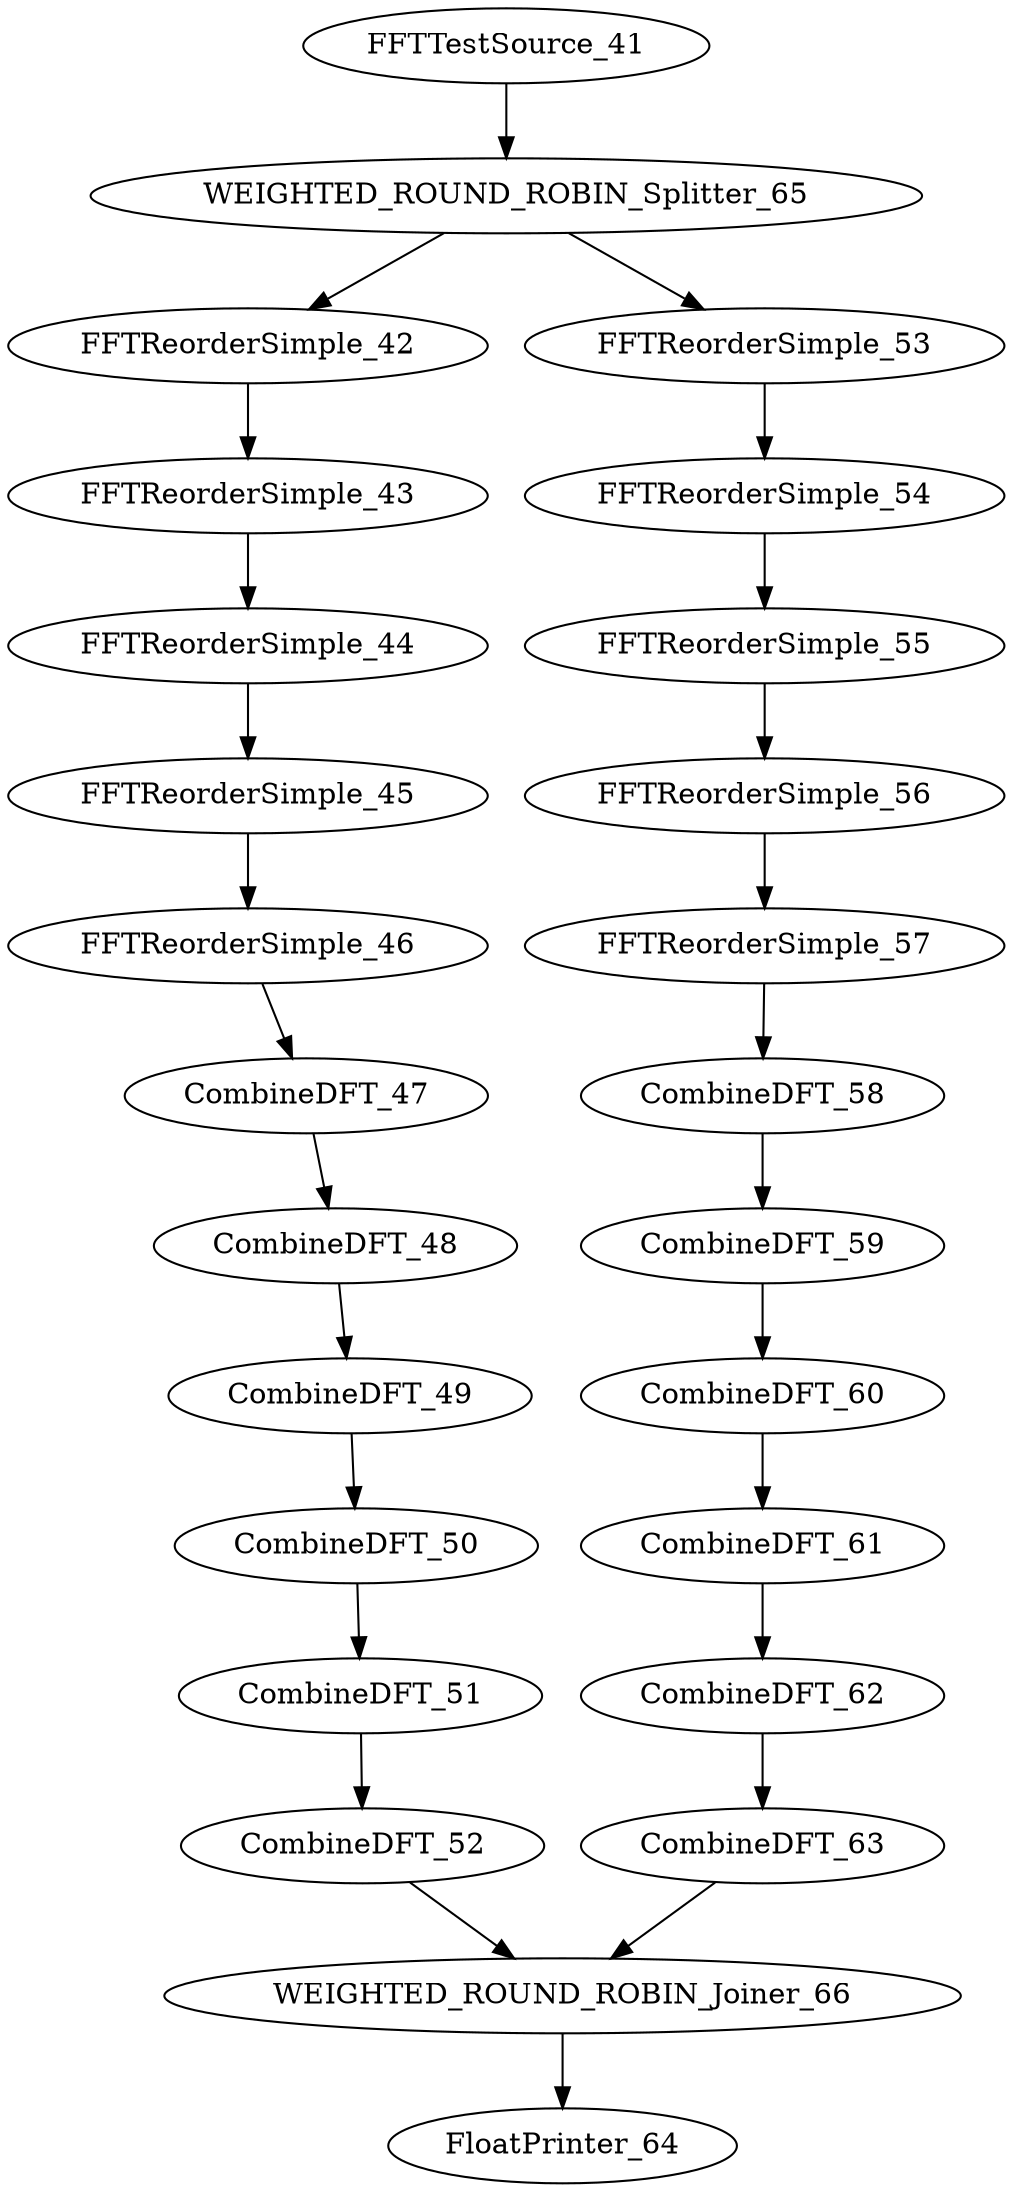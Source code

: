 digraph FFT2_73 {
node0 [label="FFTTestSource_41", push="256", pop="0", peek="0", pushType="float", popType="void", peekType="void", codeSize="40 b", stackSize="32 b", work="632"];
node1 [label="WEIGHTED_ROUND_ROBIN_Splitter_65", push="256", pop="256", peek="0", pushType="float", popType="float", peekType="void", codeSize="42 b", stackSize="96 b", work="0"];
node0 -> node1;
node2 [label="FFTReorderSimple_42", push="128", pop="128", peek="128", pushType="float", popType="float", peekType="float", codeSize="114 b", stackSize="32 b", work="1472"];
node1 -> node2;
node3 [label="FFTReorderSimple_43", push="128", pop="128", peek="128", pushType="float", popType="float", peekType="float", codeSize="114 b", stackSize="32 b", work="736"];
node2 -> node3;
node4 [label="FFTReorderSimple_44", push="128", pop="128", peek="128", pushType="float", popType="float", peekType="float", codeSize="114 b", stackSize="32 b", work="368"];
node3 -> node4;
node5 [label="FFTReorderSimple_45", push="128", pop="128", peek="128", pushType="float", popType="float", peekType="float", codeSize="114 b", stackSize="32 b", work="184"];
node4 -> node5;
node6 [label="FFTReorderSimple_46", push="128", pop="128", peek="128", pushType="float", popType="float", peekType="float", codeSize="114 b", stackSize="32 b", work="92"];
node5 -> node6;
node7 [label="CombineDFT_47", push="128", pop="128", peek="128", pushType="float", popType="float", peekType="float", codeSize="228 b", stackSize="448 b", work="77"];
node6 -> node7;
node8 [label="CombineDFT_48", push="128", pop="128", peek="128", pushType="float", popType="float", peekType="float", codeSize="228 b", stackSize="576 b", work="154"];
node7 -> node8;
node9 [label="CombineDFT_49", push="128", pop="128", peek="128", pushType="float", popType="float", peekType="float", codeSize="228 b", stackSize="832 b", work="308"];
node8 -> node9;
node10 [label="CombineDFT_50", push="128", pop="128", peek="128", pushType="float", popType="float", peekType="float", codeSize="228 b", stackSize="1344 b", work="616"];
node9 -> node10;
node11 [label="CombineDFT_51", push="128", pop="128", peek="128", pushType="float", popType="float", peekType="float", codeSize="228 b", stackSize="2368 b", work="1232"];
node10 -> node11;
node12 [label="CombineDFT_52", push="128", pop="128", peek="128", pushType="float", popType="float", peekType="float", codeSize="228 b", stackSize="4416 b", work="2464"];
node11 -> node12;
node13 [label="FFTReorderSimple_53", push="128", pop="128", peek="128", pushType="float", popType="float", peekType="float", codeSize="114 b", stackSize="32 b", work="1472"];
node1 -> node13;
node14 [label="FFTReorderSimple_54", push="128", pop="128", peek="128", pushType="float", popType="float", peekType="float", codeSize="114 b", stackSize="32 b", work="736"];
node13 -> node14;
node15 [label="FFTReorderSimple_55", push="128", pop="128", peek="128", pushType="float", popType="float", peekType="float", codeSize="114 b", stackSize="32 b", work="368"];
node14 -> node15;
node16 [label="FFTReorderSimple_56", push="128", pop="128", peek="128", pushType="float", popType="float", peekType="float", codeSize="114 b", stackSize="32 b", work="184"];
node15 -> node16;
node17 [label="FFTReorderSimple_57", push="128", pop="128", peek="128", pushType="float", popType="float", peekType="float", codeSize="114 b", stackSize="32 b", work="92"];
node16 -> node17;
node18 [label="CombineDFT_58", push="128", pop="128", peek="128", pushType="float", popType="float", peekType="float", codeSize="228 b", stackSize="448 b", work="77"];
node17 -> node18;
node19 [label="CombineDFT_59", push="128", pop="128", peek="128", pushType="float", popType="float", peekType="float", codeSize="228 b", stackSize="576 b", work="154"];
node18 -> node19;
node20 [label="CombineDFT_60", push="128", pop="128", peek="128", pushType="float", popType="float", peekType="float", codeSize="228 b", stackSize="832 b", work="308"];
node19 -> node20;
node21 [label="CombineDFT_61", push="128", pop="128", peek="128", pushType="float", popType="float", peekType="float", codeSize="228 b", stackSize="1344 b", work="616"];
node20 -> node21;
node22 [label="CombineDFT_62", push="128", pop="128", peek="128", pushType="float", popType="float", peekType="float", codeSize="228 b", stackSize="2368 b", work="1232"];
node21 -> node22;
node23 [label="CombineDFT_63", push="128", pop="128", peek="128", pushType="float", popType="float", peekType="float", codeSize="228 b", stackSize="4416 b", work="2464"];
node22 -> node23;
node24 [label="WEIGHTED_ROUND_ROBIN_Joiner_66", push="256", pop="256", peek="0", pushType="float", popType="float", peekType="void", codeSize="42 b", stackSize="96 b", work="0"];
node12 -> node24;
node23 -> node24;
node25 [label="FloatPrinter_64", push="0", pop="256", peek="256", pushType="void", popType="float", peekType="float", codeSize="16 b", stackSize="0 b", work="6"];
node24 -> node25;
}
